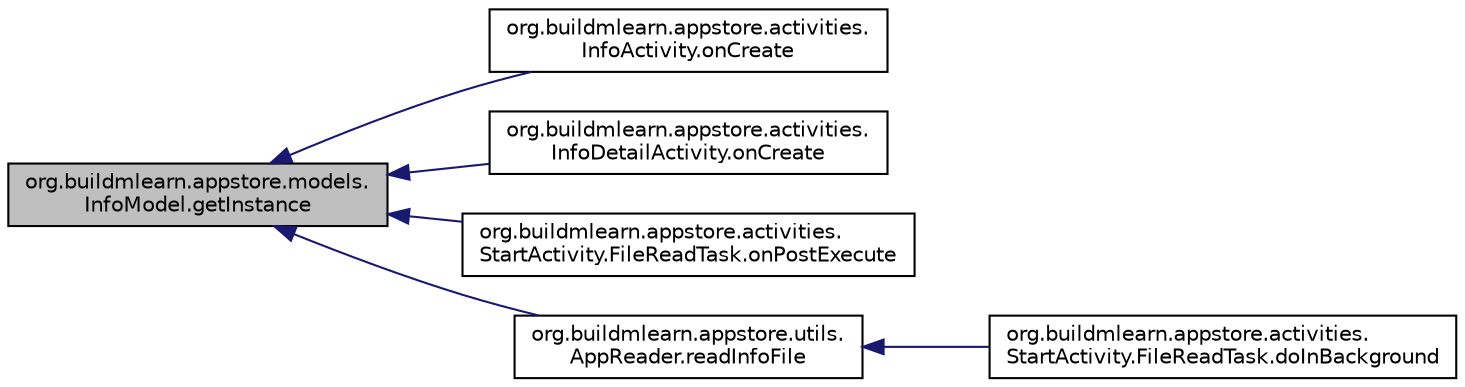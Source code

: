 digraph "org.buildmlearn.appstore.models.InfoModel.getInstance"
{
 // INTERACTIVE_SVG=YES
  bgcolor="transparent";
  edge [fontname="Helvetica",fontsize="10",labelfontname="Helvetica",labelfontsize="10"];
  node [fontname="Helvetica",fontsize="10",shape=record];
  rankdir="LR";
  Node1 [label="org.buildmlearn.appstore.models.\lInfoModel.getInstance",height=0.2,width=0.4,color="black", fillcolor="grey75", style="filled", fontcolor="black"];
  Node1 -> Node2 [dir="back",color="midnightblue",fontsize="10",style="solid",fontname="Helvetica"];
  Node2 [label="org.buildmlearn.appstore.activities.\lInfoActivity.onCreate",height=0.2,width=0.4,color="black",URL="$d2/d16/classorg_1_1buildmlearn_1_1appstore_1_1activities_1_1_info_activity.html#a5385938356bc5a0b15e92eb66d5e1c3e",tooltip="The method is executed first when the activity is created. "];
  Node1 -> Node3 [dir="back",color="midnightblue",fontsize="10",style="solid",fontname="Helvetica"];
  Node3 [label="org.buildmlearn.appstore.activities.\lInfoDetailActivity.onCreate",height=0.2,width=0.4,color="black",URL="$d1/d3e/classorg_1_1buildmlearn_1_1appstore_1_1activities_1_1_info_detail_activity.html#a8d0b9755938bde954369d580fd2a4a29",tooltip="The method is executed first when the activity is created. "];
  Node1 -> Node4 [dir="back",color="midnightblue",fontsize="10",style="solid",fontname="Helvetica"];
  Node4 [label="org.buildmlearn.appstore.activities.\lStartActivity.FileReadTask.onPostExecute",height=0.2,width=0.4,color="black",URL="$d3/dbf/classorg_1_1buildmlearn_1_1appstore_1_1activities_1_1_start_activity_1_1_file_read_task.html#a1170e20ba70058ef64883f3cc85e209b",tooltip="This method is called after the task has been performed. "];
  Node1 -> Node5 [dir="back",color="midnightblue",fontsize="10",style="solid",fontname="Helvetica"];
  Node5 [label="org.buildmlearn.appstore.utils.\lAppReader.readInfoFile",height=0.2,width=0.4,color="black",URL="$d0/da8/classorg_1_1buildmlearn_1_1appstore_1_1utils_1_1_app_reader.html#af487d507ab995e6b6ab32a3494fff592",tooltip="Reads the Info type of app. "];
  Node5 -> Node6 [dir="back",color="midnightblue",fontsize="10",style="solid",fontname="Helvetica"];
  Node6 [label="org.buildmlearn.appstore.activities.\lStartActivity.FileReadTask.doInBackground",height=0.2,width=0.4,color="black",URL="$d3/dbf/classorg_1_1buildmlearn_1_1appstore_1_1activities_1_1_start_activity_1_1_file_read_task.html#aed534a6e0d4bcb1df8009e878e2bb95f",tooltip="This method is automatically called, when the class is set to be executed. "];
}
